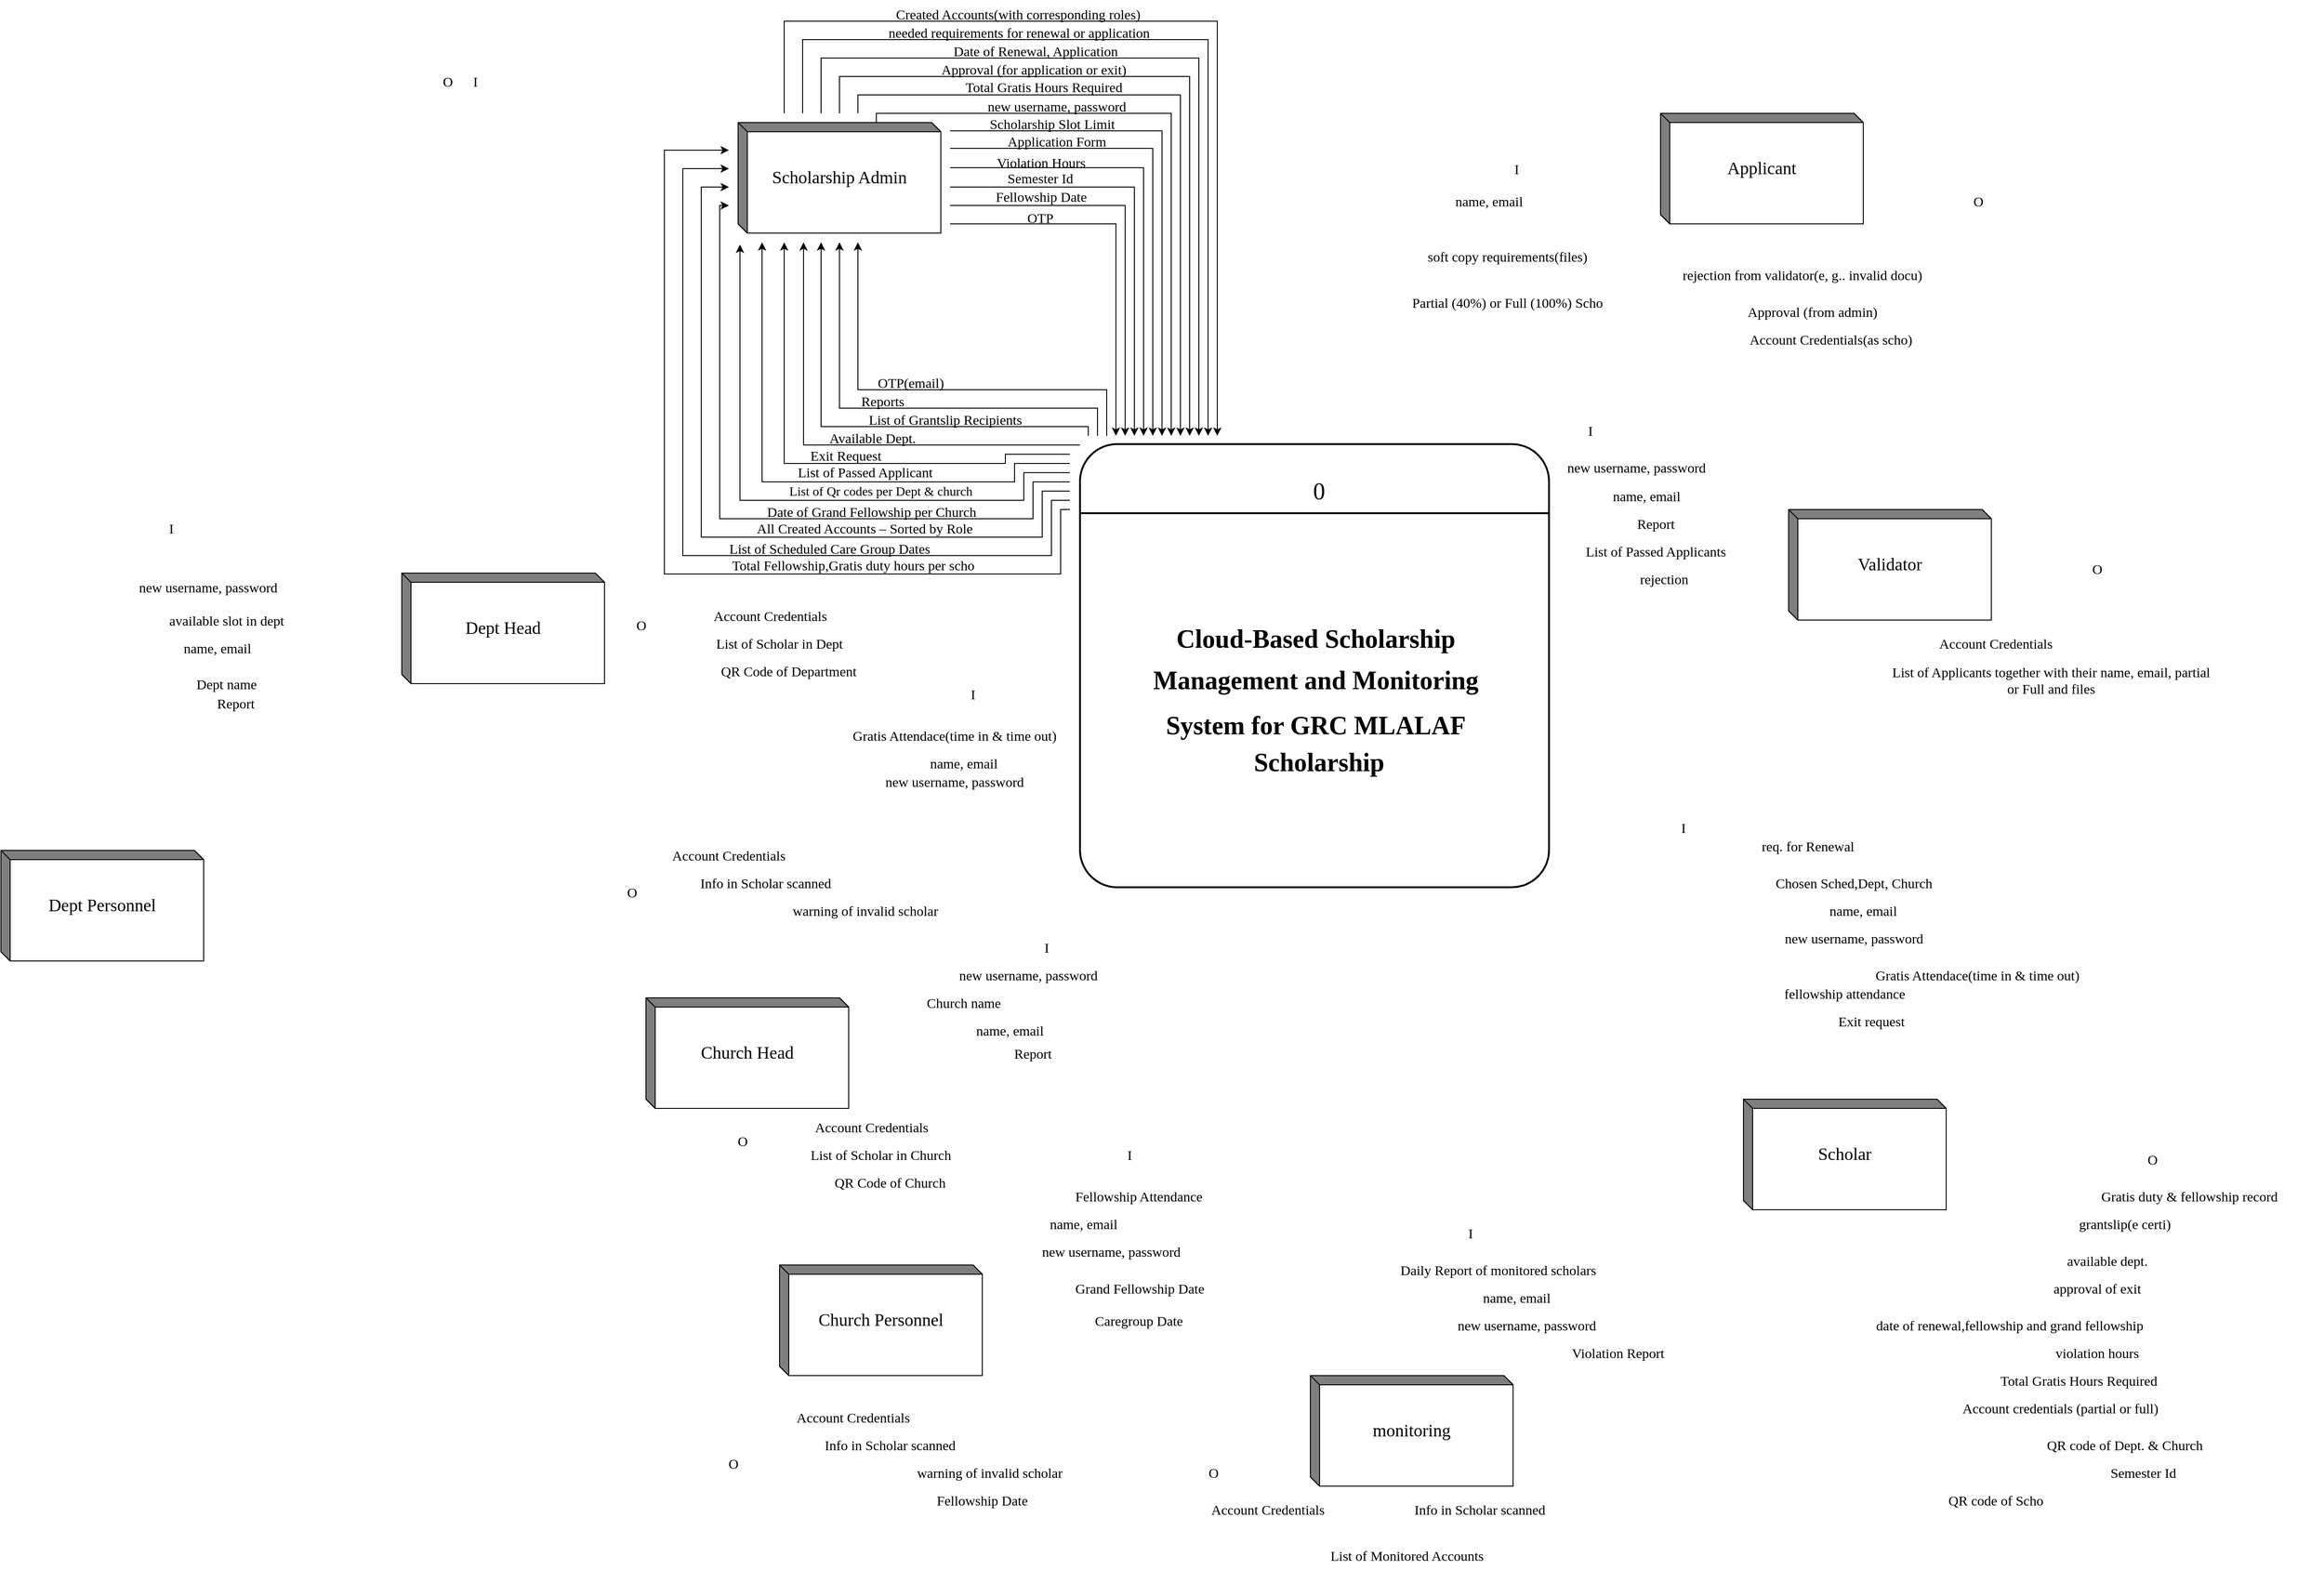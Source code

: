 <mxfile version="27.0.3">
  <diagram name="Page-1" id="xXsOjZ-kMZfIS7d9MTo8">
    <mxGraphModel dx="3477" dy="3015" grid="1" gridSize="10" guides="1" tooltips="1" connect="1" arrows="1" fold="1" page="1" pageScale="1" pageWidth="1100" pageHeight="1700" math="0" shadow="0">
      <root>
        <mxCell id="0" />
        <mxCell id="1" parent="0" />
        <mxCell id="UhX584XFw8gSICuTclrN-4" value="" style="rounded=1;whiteSpace=wrap;html=1;absoluteArcSize=1;arcSize=81;strokeWidth=2;fontFamily=Lucida Console;fontSize=15;" parent="1" vertex="1">
          <mxGeometry x="321" y="469" width="509" height="481" as="geometry" />
        </mxCell>
        <mxCell id="UhX584XFw8gSICuTclrN-5" value="" style="line;strokeWidth=2;rotatable=0;dashed=0;labelPosition=right;align=left;verticalAlign=middle;spacingTop=0;spacingLeft=6;points=[];portConstraint=eastwest;fontFamily=Lucida Console;fontSize=15;" parent="1" vertex="1">
          <mxGeometry x="321" y="539" width="509" height="10" as="geometry" />
        </mxCell>
        <mxCell id="UhX584XFw8gSICuTclrN-6" value="&lt;font style=&quot;font-size: 26px;&quot;&gt;0&lt;/font&gt;" style="text;html=1;align=center;verticalAlign=middle;resizable=0;points=[];autosize=1;strokeColor=none;fillColor=none;fontFamily=Lucida Console;fontSize=15;" parent="1" vertex="1">
          <mxGeometry x="560" y="500" width="40" height="40" as="geometry" />
        </mxCell>
        <mxCell id="UhX584XFw8gSICuTclrN-7" value="&lt;p align=&quot;center&quot; class=&quot;MsoNormal&quot;&gt;&lt;b&gt;&lt;span style=&quot;line-height: 107%;&quot;&gt;&lt;font style=&quot;font-size: 28px;&quot; face=&quot;Lucida Console&quot;&gt;Cloud-Based Scholarship&amp;nbsp;&lt;/font&gt;&lt;/span&gt;&lt;/b&gt;&lt;/p&gt;&lt;p align=&quot;center&quot; class=&quot;MsoNormal&quot;&gt;&lt;font style=&quot;font-size: 28px;&quot;&gt;&lt;b&gt;&lt;span style=&quot;line-height: 107%;&quot;&gt;&lt;font style=&quot;&quot; face=&quot;Lucida Console&quot;&gt;Management and&amp;nbsp;&lt;/font&gt;&lt;/span&gt;&lt;/b&gt;&lt;b style=&quot;background-color: transparent; color: light-dark(rgb(0, 0, 0), rgb(255, 255, 255));&quot;&gt;&lt;span style=&quot;line-height: 107%;&quot;&gt;&lt;font style=&quot;&quot; face=&quot;Lucida Console&quot;&gt;Monitoring&amp;nbsp;&lt;/font&gt;&lt;/span&gt;&lt;/b&gt;&lt;/font&gt;&lt;/p&gt;&lt;p align=&quot;center&quot; class=&quot;MsoNormal&quot;&gt;&lt;font style=&quot;font-size: 28px;&quot;&gt;&lt;font style=&quot;&quot;&gt;&lt;b style=&quot;background-color: transparent; color: light-dark(rgb(0, 0, 0), rgb(255, 255, 255));&quot;&gt;&lt;span style=&quot;line-height: 107%;&quot;&gt;&lt;font style=&quot;&quot; face=&quot;Lucida Console&quot;&gt;System&amp;nbsp;&lt;/font&gt;&lt;/span&gt;&lt;/b&gt;&lt;/font&gt;&lt;b style=&quot;background-color: transparent; color: light-dark(rgb(0, 0, 0), rgb(255, 255, 255));&quot;&gt;&lt;span style=&quot;line-height: 107%;&quot;&gt;&lt;font style=&quot;&quot; face=&quot;Lucida Console&quot;&gt;for GRC MLALAF&amp;nbsp;&lt;/font&gt;&lt;/span&gt;&lt;/b&gt;&lt;/font&gt;&lt;/p&gt;&lt;p align=&quot;center&quot; class=&quot;MsoNormal&quot;&gt;&lt;b style=&quot;background-color: transparent; color: light-dark(rgb(0, 0, 0), rgb(255, 255, 255));&quot;&gt;&lt;span style=&quot;line-height: 107%;&quot;&gt;&lt;font style=&quot;font-size: 28px;&quot; face=&quot;Lucida Console&quot;&gt;Scholarship&lt;/font&gt;&lt;/span&gt;&lt;/b&gt;&lt;/p&gt;" style="text;html=1;align=center;verticalAlign=middle;resizable=0;points=[];autosize=1;strokeColor=none;fillColor=none;fontFamily=Lucida Console;fontSize=15;fontStyle=1" parent="1" vertex="1">
          <mxGeometry x="340" y="650" width="480" height="200" as="geometry" />
        </mxCell>
        <mxCell id="UhX584XFw8gSICuTclrN-8" value="&lt;font style=&quot;font-size: 19px;&quot;&gt;Scholar&lt;/font&gt;" style="html=1;dashed=0;whiteSpace=wrap;shape=mxgraph.dfd.externalEntity;fontFamily=Lucida Console;fontSize=15;" parent="1" vertex="1">
          <mxGeometry x="1041" y="1180" width="220" height="120" as="geometry" />
        </mxCell>
        <mxCell id="UhX584XFw8gSICuTclrN-10" value="req. for Renewal" style="text;html=1;align=center;verticalAlign=middle;whiteSpace=wrap;rounded=0;fontFamily=Lucida Console;fontSize=15;" parent="1" vertex="1">
          <mxGeometry x="1031" y="890" width="160" height="30" as="geometry" />
        </mxCell>
        <mxCell id="UhX584XFw8gSICuTclrN-11" value="Chosen Sched,Dept, Church" style="text;html=1;align=center;verticalAlign=middle;whiteSpace=wrap;rounded=0;fontFamily=Lucida Console;fontSize=15;" parent="1" vertex="1">
          <mxGeometry x="1041" y="930" width="240" height="30" as="geometry" />
        </mxCell>
        <mxCell id="UhX584XFw8gSICuTclrN-12" value="name, email" style="text;html=1;align=center;verticalAlign=middle;whiteSpace=wrap;rounded=0;fontFamily=Lucida Console;fontSize=15;" parent="1" vertex="1">
          <mxGeometry x="1051" y="960" width="240" height="30" as="geometry" />
        </mxCell>
        <mxCell id="UhX584XFw8gSICuTclrN-13" value="new username, password" style="text;html=1;align=center;verticalAlign=middle;whiteSpace=wrap;rounded=0;fontFamily=Lucida Console;fontSize=15;" parent="1" vertex="1">
          <mxGeometry x="1041" y="990" width="240" height="30" as="geometry" />
        </mxCell>
        <mxCell id="UhX584XFw8gSICuTclrN-15" value="fellowship attendance" style="text;html=1;align=center;verticalAlign=middle;whiteSpace=wrap;rounded=0;fontFamily=Lucida Console;fontSize=15;" parent="1" vertex="1">
          <mxGeometry x="1031" y="1050" width="240" height="30" as="geometry" />
        </mxCell>
        <mxCell id="UhX584XFw8gSICuTclrN-16" value="Gratis duty &amp;amp; fellowship record" style="text;html=1;align=center;verticalAlign=middle;whiteSpace=wrap;rounded=0;fontFamily=Lucida Console;fontSize=15;" parent="1" vertex="1">
          <mxGeometry x="1380" y="1270" width="290" height="30" as="geometry" />
        </mxCell>
        <mxCell id="UhX584XFw8gSICuTclrN-17" value="grantslip(e certi)" style="text;html=1;align=center;verticalAlign=middle;whiteSpace=wrap;rounded=0;fontFamily=Lucida Console;fontSize=15;" parent="1" vertex="1">
          <mxGeometry x="1310" y="1300" width="290" height="30" as="geometry" />
        </mxCell>
        <mxCell id="UhX584XFw8gSICuTclrN-18" value="available dept." style="text;html=1;align=center;verticalAlign=middle;whiteSpace=wrap;rounded=0;fontFamily=Lucida Console;fontSize=15;" parent="1" vertex="1">
          <mxGeometry x="1291" y="1340" width="290" height="30" as="geometry" />
        </mxCell>
        <mxCell id="UhX584XFw8gSICuTclrN-19" value="approval of exit" style="text;html=1;align=center;verticalAlign=middle;whiteSpace=wrap;rounded=0;fontFamily=Lucida Console;fontSize=15;" parent="1" vertex="1">
          <mxGeometry x="1280" y="1370" width="290" height="30" as="geometry" />
        </mxCell>
        <mxCell id="UhX584XFw8gSICuTclrN-20" value="date of renewal,fellowship and grand fellowship" style="text;html=1;align=center;verticalAlign=middle;whiteSpace=wrap;rounded=0;fontFamily=Lucida Console;fontSize=15;" parent="1" vertex="1">
          <mxGeometry x="1110" y="1410" width="440" height="30" as="geometry" />
        </mxCell>
        <mxCell id="UhX584XFw8gSICuTclrN-21" value="violation hours" style="text;html=1;align=center;verticalAlign=middle;whiteSpace=wrap;rounded=0;fontFamily=Lucida Console;fontSize=15;" parent="1" vertex="1">
          <mxGeometry x="1280" y="1440" width="290" height="30" as="geometry" />
        </mxCell>
        <mxCell id="UhX584XFw8gSICuTclrN-22" value="Total Gratis Hours Required" style="text;html=1;align=center;verticalAlign=middle;whiteSpace=wrap;rounded=0;fontFamily=Lucida Console;fontSize=15;" parent="1" vertex="1">
          <mxGeometry x="1260" y="1470" width="290" height="30" as="geometry" />
        </mxCell>
        <mxCell id="UhX584XFw8gSICuTclrN-23" value="Account credentials (partial or full)" style="text;html=1;align=center;verticalAlign=middle;whiteSpace=wrap;rounded=0;fontFamily=Lucida Console;fontSize=15;" parent="1" vertex="1">
          <mxGeometry x="1210" y="1500" width="350" height="30" as="geometry" />
        </mxCell>
        <mxCell id="UhX584XFw8gSICuTclrN-24" value="QR code of Dept. &amp;amp; Church" style="text;html=1;align=center;verticalAlign=middle;whiteSpace=wrap;rounded=0;fontFamily=Lucida Console;fontSize=15;" parent="1" vertex="1">
          <mxGeometry x="1280" y="1540" width="350" height="30" as="geometry" />
        </mxCell>
        <mxCell id="UhX584XFw8gSICuTclrN-25" value="Semester Id" style="text;html=1;align=center;verticalAlign=middle;whiteSpace=wrap;rounded=0;fontFamily=Lucida Console;fontSize=15;" parent="1" vertex="1">
          <mxGeometry x="1300" y="1570" width="350" height="30" as="geometry" />
        </mxCell>
        <mxCell id="u3y3h4aaGRYCksMbSNTa-130" style="edgeStyle=orthogonalEdgeStyle;rounded=0;orthogonalLoop=1;jettySize=auto;html=1;" edge="1" parent="1">
          <mxGeometry relative="1" as="geometry">
            <mxPoint x="360" y="460" as="targetPoint" />
            <mxPoint x="180" y="230" as="sourcePoint" />
            <Array as="points">
              <mxPoint x="360" y="230" />
            </Array>
          </mxGeometry>
        </mxCell>
        <mxCell id="u3y3h4aaGRYCksMbSNTa-136" style="edgeStyle=orthogonalEdgeStyle;rounded=0;orthogonalLoop=1;jettySize=auto;html=1;exitX=0.636;exitY=0;exitDx=0;exitDy=0;exitPerimeter=0;" edge="1" parent="1" source="UhX584XFw8gSICuTclrN-26">
          <mxGeometry relative="1" as="geometry">
            <mxPoint x="420" y="460" as="targetPoint" />
            <mxPoint x="90" y="110" as="sourcePoint" />
            <Array as="points">
              <mxPoint x="100" y="120" />
              <mxPoint x="100" y="110" />
              <mxPoint x="420" y="110" />
            </Array>
          </mxGeometry>
        </mxCell>
        <mxCell id="UhX584XFw8gSICuTclrN-26" value="&lt;font style=&quot;font-size: 19px;&quot;&gt;Scholarship Admin&lt;/font&gt;" style="html=1;dashed=0;whiteSpace=wrap;shape=mxgraph.dfd.externalEntity;fontFamily=Lucida Console;fontSize=15;" parent="1" vertex="1">
          <mxGeometry x="-50" y="120" width="220" height="120" as="geometry" />
        </mxCell>
        <mxCell id="u3y3h4aaGRYCksMbSNTa-1" value="Semester Id" style="text;html=1;align=center;verticalAlign=middle;whiteSpace=wrap;rounded=0;fontFamily=Lucida Console;fontSize=15;" vertex="1" parent="1">
          <mxGeometry x="158" y="165" width="240" height="30" as="geometry" />
        </mxCell>
        <mxCell id="u3y3h4aaGRYCksMbSNTa-2" value="&lt;font style=&quot;font-size: 19px;&quot;&gt;Applicant&lt;/font&gt;" style="html=1;dashed=0;whiteSpace=wrap;shape=mxgraph.dfd.externalEntity;fontFamily=Lucida Console;fontSize=15;" vertex="1" parent="1">
          <mxGeometry x="951" y="110" width="220" height="120" as="geometry" />
        </mxCell>
        <mxCell id="u3y3h4aaGRYCksMbSNTa-3" value="&lt;font style=&quot;font-size: 19px;&quot;&gt;Validator&lt;/font&gt;" style="html=1;dashed=0;whiteSpace=wrap;shape=mxgraph.dfd.externalEntity;fontFamily=Lucida Console;fontSize=15;" vertex="1" parent="1">
          <mxGeometry x="1090" y="540" width="220" height="120" as="geometry" />
        </mxCell>
        <mxCell id="u3y3h4aaGRYCksMbSNTa-4" value="&lt;font style=&quot;font-size: 19px;&quot;&gt;Dept Personnel&lt;/font&gt;" style="html=1;dashed=0;whiteSpace=wrap;shape=mxgraph.dfd.externalEntity;fontFamily=Lucida Console;fontSize=15;" vertex="1" parent="1">
          <mxGeometry x="-850" y="910" width="220" height="120" as="geometry" />
        </mxCell>
        <mxCell id="u3y3h4aaGRYCksMbSNTa-5" value="&lt;font style=&quot;font-size: 19px;&quot;&gt;Church Personnel&lt;/font&gt;" style="html=1;dashed=0;whiteSpace=wrap;shape=mxgraph.dfd.externalEntity;fontFamily=Lucida Console;fontSize=15;" vertex="1" parent="1">
          <mxGeometry x="-5" y="1360" width="220" height="120" as="geometry" />
        </mxCell>
        <mxCell id="u3y3h4aaGRYCksMbSNTa-6" value="&lt;font style=&quot;font-size: 19px;&quot;&gt;Dept Head&lt;/font&gt;" style="html=1;dashed=0;whiteSpace=wrap;shape=mxgraph.dfd.externalEntity;fontFamily=Lucida Console;fontSize=15;" vertex="1" parent="1">
          <mxGeometry x="-415" y="609" width="220" height="120" as="geometry" />
        </mxCell>
        <mxCell id="u3y3h4aaGRYCksMbSNTa-7" value="&lt;font style=&quot;font-size: 19px;&quot;&gt;Church Head&lt;/font&gt;" style="html=1;dashed=0;whiteSpace=wrap;shape=mxgraph.dfd.externalEntity;fontFamily=Lucida Console;fontSize=15;" vertex="1" parent="1">
          <mxGeometry x="-150" y="1070" width="220" height="120" as="geometry" />
        </mxCell>
        <mxCell id="u3y3h4aaGRYCksMbSNTa-8" value="&lt;font style=&quot;font-size: 19px;&quot;&gt;monitoring&lt;/font&gt;" style="html=1;dashed=0;whiteSpace=wrap;shape=mxgraph.dfd.externalEntity;fontFamily=Lucida Console;fontSize=15;" vertex="1" parent="1">
          <mxGeometry x="571" y="1480" width="220" height="120" as="geometry" />
        </mxCell>
        <mxCell id="u3y3h4aaGRYCksMbSNTa-10" value="available slot in dept" style="text;html=1;align=center;verticalAlign=middle;whiteSpace=wrap;rounded=0;fontFamily=Lucida Console;fontSize=15;" vertex="1" parent="1">
          <mxGeometry x="-750" y="645" width="290" height="30" as="geometry" />
        </mxCell>
        <mxCell id="u3y3h4aaGRYCksMbSNTa-11" value="Account Credentials" style="text;html=1;align=center;verticalAlign=middle;whiteSpace=wrap;rounded=0;fontFamily=Lucida Console;fontSize=15;" vertex="1" parent="1">
          <mxGeometry x="-160" y="640" width="290" height="30" as="geometry" />
        </mxCell>
        <mxCell id="u3y3h4aaGRYCksMbSNTa-15" value="name, email" style="text;html=1;align=center;verticalAlign=middle;whiteSpace=wrap;rounded=0;fontFamily=Lucida Console;fontSize=15;" vertex="1" parent="1">
          <mxGeometry x="-760" y="675" width="290" height="30" as="geometry" />
        </mxCell>
        <mxCell id="u3y3h4aaGRYCksMbSNTa-16" value="new username, password" style="text;html=1;align=center;verticalAlign=middle;whiteSpace=wrap;rounded=0;fontFamily=Lucida Console;fontSize=15;" vertex="1" parent="1">
          <mxGeometry x="-770" y="609" width="290" height="30" as="geometry" />
        </mxCell>
        <mxCell id="u3y3h4aaGRYCksMbSNTa-19" value="Dept name" style="text;html=1;align=center;verticalAlign=middle;whiteSpace=wrap;rounded=0;fontFamily=Lucida Console;fontSize=15;" vertex="1" parent="1">
          <mxGeometry x="-750" y="714" width="290" height="30" as="geometry" />
        </mxCell>
        <mxCell id="u3y3h4aaGRYCksMbSNTa-21" value="List of Scholar in Dept" style="text;html=1;align=center;verticalAlign=middle;whiteSpace=wrap;rounded=0;fontFamily=Lucida Console;fontSize=15;" vertex="1" parent="1">
          <mxGeometry x="-150" y="670" width="290" height="30" as="geometry" />
        </mxCell>
        <mxCell id="u3y3h4aaGRYCksMbSNTa-22" value="Account Credentials" style="text;html=1;align=center;verticalAlign=middle;whiteSpace=wrap;rounded=0;fontFamily=Lucida Console;fontSize=15;" vertex="1" parent="1">
          <mxGeometry x="-70" y="1510" width="290" height="30" as="geometry" />
        </mxCell>
        <mxCell id="u3y3h4aaGRYCksMbSNTa-23" value="Info in Scholar scanned" style="text;html=1;align=center;verticalAlign=middle;whiteSpace=wrap;rounded=0;fontFamily=Lucida Console;fontSize=15;" vertex="1" parent="1">
          <mxGeometry x="-30" y="1540" width="290" height="30" as="geometry" />
        </mxCell>
        <mxCell id="u3y3h4aaGRYCksMbSNTa-24" value="QR Code of Department" style="text;html=1;align=center;verticalAlign=middle;whiteSpace=wrap;rounded=0;fontFamily=Lucida Console;fontSize=15;" vertex="1" parent="1">
          <mxGeometry x="-140" y="700" width="290" height="30" as="geometry" />
        </mxCell>
        <mxCell id="u3y3h4aaGRYCksMbSNTa-25" value="Gratis Attendace(time in &amp;amp; time out)" style="text;html=1;align=center;verticalAlign=middle;whiteSpace=wrap;rounded=0;fontFamily=Lucida Console;fontSize=15;" vertex="1" parent="1">
          <mxGeometry x="60" y="770" width="250" height="30" as="geometry" />
        </mxCell>
        <mxCell id="u3y3h4aaGRYCksMbSNTa-26" value="warning of invalid scholar&amp;nbsp;" style="text;html=1;align=center;verticalAlign=middle;whiteSpace=wrap;rounded=0;fontFamily=Lucida Console;fontSize=15;" vertex="1" parent="1">
          <mxGeometry x="100" y="1570" width="250" height="30" as="geometry" />
        </mxCell>
        <mxCell id="u3y3h4aaGRYCksMbSNTa-27" value="name, email" style="text;html=1;align=center;verticalAlign=middle;whiteSpace=wrap;rounded=0;fontFamily=Lucida Console;fontSize=15;" vertex="1" parent="1">
          <mxGeometry x="50" y="800" width="290" height="30" as="geometry" />
        </mxCell>
        <mxCell id="u3y3h4aaGRYCksMbSNTa-28" value="new username, password" style="text;html=1;align=center;verticalAlign=middle;whiteSpace=wrap;rounded=0;fontFamily=Lucida Console;fontSize=15;" vertex="1" parent="1">
          <mxGeometry x="40" y="820" width="290" height="30" as="geometry" />
        </mxCell>
        <mxCell id="u3y3h4aaGRYCksMbSNTa-29" value="Account Credentials" style="text;html=1;align=center;verticalAlign=middle;whiteSpace=wrap;rounded=0;fontFamily=Lucida Console;fontSize=15;" vertex="1" parent="1">
          <mxGeometry x="-50" y="1195" width="290" height="30" as="geometry" />
        </mxCell>
        <mxCell id="u3y3h4aaGRYCksMbSNTa-30" value="List of Scholar in Church" style="text;html=1;align=center;verticalAlign=middle;whiteSpace=wrap;rounded=0;fontFamily=Lucida Console;fontSize=15;" vertex="1" parent="1">
          <mxGeometry x="-40" y="1225" width="290" height="30" as="geometry" />
        </mxCell>
        <mxCell id="u3y3h4aaGRYCksMbSNTa-31" value="QR Code of Church" style="text;html=1;align=center;verticalAlign=middle;whiteSpace=wrap;rounded=0;fontFamily=Lucida Console;fontSize=15;" vertex="1" parent="1">
          <mxGeometry x="-30" y="1255" width="290" height="30" as="geometry" />
        </mxCell>
        <mxCell id="u3y3h4aaGRYCksMbSNTa-32" value="Church name" style="text;html=1;align=center;verticalAlign=middle;whiteSpace=wrap;rounded=0;fontFamily=Lucida Console;fontSize=15;" vertex="1" parent="1">
          <mxGeometry x="50" y="1060" width="290" height="30" as="geometry" />
        </mxCell>
        <mxCell id="u3y3h4aaGRYCksMbSNTa-33" value="name, email" style="text;html=1;align=center;verticalAlign=middle;whiteSpace=wrap;rounded=0;fontFamily=Lucida Console;fontSize=15;" vertex="1" parent="1">
          <mxGeometry x="100" y="1090" width="290" height="30" as="geometry" />
        </mxCell>
        <mxCell id="u3y3h4aaGRYCksMbSNTa-34" value="OTP" style="text;html=1;align=center;verticalAlign=middle;whiteSpace=wrap;rounded=0;fontFamily=Lucida Console;fontSize=15;" vertex="1" parent="1">
          <mxGeometry x="248" y="208" width="60" height="30" as="geometry" />
        </mxCell>
        <mxCell id="u3y3h4aaGRYCksMbSNTa-35" value="OTP(email)" style="text;html=1;align=center;verticalAlign=middle;whiteSpace=wrap;rounded=0;fontFamily=Lucida Console;fontSize=15;" vertex="1" parent="1">
          <mxGeometry x="85" y="387" width="105" height="30" as="geometry" />
        </mxCell>
        <mxCell id="u3y3h4aaGRYCksMbSNTa-36" value="new username, password" style="text;html=1;align=center;verticalAlign=middle;whiteSpace=wrap;rounded=0;fontFamily=Lucida Console;fontSize=15;" vertex="1" parent="1">
          <mxGeometry x="151" y="87" width="290" height="30" as="geometry" />
        </mxCell>
        <mxCell id="u3y3h4aaGRYCksMbSNTa-37" value="new username, password" style="text;html=1;align=center;verticalAlign=middle;whiteSpace=wrap;rounded=0;fontFamily=Lucida Console;fontSize=15;" vertex="1" parent="1">
          <mxGeometry x="120" y="1030" width="290" height="30" as="geometry" />
        </mxCell>
        <mxCell id="u3y3h4aaGRYCksMbSNTa-38" value="Account Credentials" style="text;html=1;align=center;verticalAlign=middle;whiteSpace=wrap;rounded=0;fontFamily=Lucida Console;fontSize=15;" vertex="1" parent="1">
          <mxGeometry x="-205" y="900" width="290" height="30" as="geometry" />
        </mxCell>
        <mxCell id="u3y3h4aaGRYCksMbSNTa-39" value="Info in Scholar scanned" style="text;html=1;align=center;verticalAlign=middle;whiteSpace=wrap;rounded=0;fontFamily=Lucida Console;fontSize=15;" vertex="1" parent="1">
          <mxGeometry x="-165" y="930" width="290" height="30" as="geometry" />
        </mxCell>
        <mxCell id="u3y3h4aaGRYCksMbSNTa-40" value="warning of invalid scholar&amp;nbsp;" style="text;html=1;align=center;verticalAlign=middle;whiteSpace=wrap;rounded=0;fontFamily=Lucida Console;fontSize=15;" vertex="1" parent="1">
          <mxGeometry x="-35" y="960" width="250" height="30" as="geometry" />
        </mxCell>
        <mxCell id="u3y3h4aaGRYCksMbSNTa-41" value="Fellowship Attendance" style="text;html=1;align=center;verticalAlign=middle;whiteSpace=wrap;rounded=0;fontFamily=Lucida Console;fontSize=15;" vertex="1" parent="1">
          <mxGeometry x="260" y="1270" width="250" height="30" as="geometry" />
        </mxCell>
        <mxCell id="u3y3h4aaGRYCksMbSNTa-42" value="name, email" style="text;html=1;align=center;verticalAlign=middle;whiteSpace=wrap;rounded=0;fontFamily=Lucida Console;fontSize=15;" vertex="1" parent="1">
          <mxGeometry x="180" y="1300" width="290" height="30" as="geometry" />
        </mxCell>
        <mxCell id="u3y3h4aaGRYCksMbSNTa-43" value="new username, password" style="text;html=1;align=center;verticalAlign=middle;whiteSpace=wrap;rounded=0;fontFamily=Lucida Console;fontSize=15;" vertex="1" parent="1">
          <mxGeometry x="210" y="1330" width="290" height="30" as="geometry" />
        </mxCell>
        <mxCell id="u3y3h4aaGRYCksMbSNTa-46" value="List of Passed Applicant" style="text;html=1;align=center;verticalAlign=middle;whiteSpace=wrap;rounded=0;fontFamily=Lucida Console;fontSize=15;" vertex="1" parent="1">
          <mxGeometry x="-57.5" y="484" width="290" height="30" as="geometry" />
        </mxCell>
        <mxCell id="u3y3h4aaGRYCksMbSNTa-48" value="Reports" style="text;html=1;align=center;verticalAlign=middle;whiteSpace=wrap;rounded=0;fontFamily=Lucida Console;fontSize=15;" vertex="1" parent="1">
          <mxGeometry x="-38" y="407" width="290" height="30" as="geometry" />
        </mxCell>
        <mxCell id="u3y3h4aaGRYCksMbSNTa-50" value="Report" style="text;html=1;align=center;verticalAlign=middle;whiteSpace=wrap;rounded=0;fontFamily=Lucida Console;fontSize=15;" vertex="1" parent="1">
          <mxGeometry x="125" y="1115" width="290" height="30" as="geometry" />
        </mxCell>
        <mxCell id="u3y3h4aaGRYCksMbSNTa-51" value="Report" style="text;html=1;align=center;verticalAlign=middle;whiteSpace=wrap;rounded=0;fontFamily=Lucida Console;fontSize=15;" vertex="1" parent="1">
          <mxGeometry x="-740" y="735" width="290" height="30" as="geometry" />
        </mxCell>
        <mxCell id="u3y3h4aaGRYCksMbSNTa-52" value="new username, password" style="text;html=1;align=center;verticalAlign=middle;whiteSpace=wrap;rounded=0;fontFamily=Lucida Console;fontSize=15;" vertex="1" parent="1">
          <mxGeometry x="661" y="1410" width="290" height="30" as="geometry" />
        </mxCell>
        <mxCell id="u3y3h4aaGRYCksMbSNTa-53" value="name, email" style="text;html=1;align=center;verticalAlign=middle;whiteSpace=wrap;rounded=0;fontFamily=Lucida Console;fontSize=15;" vertex="1" parent="1">
          <mxGeometry x="650" y="1380" width="290" height="30" as="geometry" />
        </mxCell>
        <mxCell id="u3y3h4aaGRYCksMbSNTa-54" value="Daily Report of monitored scholars" style="text;html=1;align=center;verticalAlign=middle;whiteSpace=wrap;rounded=0;fontFamily=Lucida Console;fontSize=15;" vertex="1" parent="1">
          <mxGeometry x="620" y="1350" width="310" height="30" as="geometry" />
        </mxCell>
        <mxCell id="u3y3h4aaGRYCksMbSNTa-55" value="Violation Report" style="text;html=1;align=center;verticalAlign=middle;whiteSpace=wrap;rounded=0;fontFamily=Lucida Console;fontSize=15;" vertex="1" parent="1">
          <mxGeometry x="750" y="1440" width="310" height="30" as="geometry" />
        </mxCell>
        <mxCell id="u3y3h4aaGRYCksMbSNTa-56" value="Account Credentials" style="text;html=1;align=center;verticalAlign=middle;whiteSpace=wrap;rounded=0;fontFamily=Lucida Console;fontSize=15;" vertex="1" parent="1">
          <mxGeometry x="380" y="1610" width="290" height="30" as="geometry" />
        </mxCell>
        <mxCell id="u3y3h4aaGRYCksMbSNTa-57" value="Info in Scholar scanned" style="text;html=1;align=center;verticalAlign=middle;whiteSpace=wrap;rounded=0;fontFamily=Lucida Console;fontSize=15;" vertex="1" parent="1">
          <mxGeometry x="610" y="1610" width="290" height="30" as="geometry" />
        </mxCell>
        <mxCell id="u3y3h4aaGRYCksMbSNTa-58" value="Gratis Attendace(time in &amp;amp; time out)" style="text;html=1;align=center;verticalAlign=middle;whiteSpace=wrap;rounded=0;fontFamily=Lucida Console;fontSize=15;" vertex="1" parent="1">
          <mxGeometry x="1170" y="1030" width="250" height="30" as="geometry" />
        </mxCell>
        <mxCell id="u3y3h4aaGRYCksMbSNTa-59" value="new username, password" style="text;html=1;align=center;verticalAlign=middle;whiteSpace=wrap;rounded=0;fontFamily=Lucida Console;fontSize=15;" vertex="1" parent="1">
          <mxGeometry x="780" y="479" width="290" height="30" as="geometry" />
        </mxCell>
        <mxCell id="u3y3h4aaGRYCksMbSNTa-60" value="name, email" style="text;html=1;align=center;verticalAlign=middle;whiteSpace=wrap;rounded=0;fontFamily=Lucida Console;fontSize=15;" vertex="1" parent="1">
          <mxGeometry x="791" y="510" width="290" height="30" as="geometry" />
        </mxCell>
        <mxCell id="u3y3h4aaGRYCksMbSNTa-61" value="Report" style="text;html=1;align=center;verticalAlign=middle;whiteSpace=wrap;rounded=0;fontFamily=Lucida Console;fontSize=15;" vertex="1" parent="1">
          <mxGeometry x="801" y="540" width="290" height="30" as="geometry" />
        </mxCell>
        <mxCell id="u3y3h4aaGRYCksMbSNTa-62" value="Account Credentials" style="text;html=1;align=center;verticalAlign=middle;whiteSpace=wrap;rounded=0;fontFamily=Lucida Console;fontSize=15;" vertex="1" parent="1">
          <mxGeometry x="1170" y="670" width="290" height="30" as="geometry" />
        </mxCell>
        <mxCell id="u3y3h4aaGRYCksMbSNTa-63" value="List of Applicants together with their name, email, partial or Full and files" style="text;html=1;align=center;verticalAlign=middle;whiteSpace=wrap;rounded=0;fontFamily=Lucida Console;fontSize=15;" vertex="1" parent="1">
          <mxGeometry x="1200" y="710" width="350" height="30" as="geometry" />
        </mxCell>
        <mxCell id="u3y3h4aaGRYCksMbSNTa-64" value="List of Passed Applicants" style="text;html=1;align=center;verticalAlign=middle;whiteSpace=wrap;rounded=0;fontFamily=Lucida Console;fontSize=15;" vertex="1" parent="1">
          <mxGeometry x="801" y="570" width="290" height="30" as="geometry" />
        </mxCell>
        <mxCell id="u3y3h4aaGRYCksMbSNTa-65" value="name, email" style="text;html=1;align=center;verticalAlign=middle;whiteSpace=wrap;rounded=0;fontFamily=Lucida Console;fontSize=15;" vertex="1" parent="1">
          <mxGeometry x="620" y="190" width="290" height="30" as="geometry" />
        </mxCell>
        <mxCell id="u3y3h4aaGRYCksMbSNTa-66" value="soft copy requirements(files)" style="text;html=1;align=center;verticalAlign=middle;whiteSpace=wrap;rounded=0;fontFamily=Lucida Console;fontSize=15;" vertex="1" parent="1">
          <mxGeometry x="640" y="250" width="290" height="30" as="geometry" />
        </mxCell>
        <mxCell id="u3y3h4aaGRYCksMbSNTa-67" value="&lt;span class=&quot;_fadeIn_m1hgl_8&quot;&gt;Partial (&lt;/span&gt;&lt;span class=&quot;_fadeIn_m1hgl_8&quot;&gt;40%) &lt;/span&gt;&lt;span class=&quot;_fadeIn_m1hgl_8&quot;&gt;or &lt;/span&gt;&lt;span class=&quot;_fadeIn_m1hgl_8&quot;&gt;Full (&lt;/span&gt;&lt;span class=&quot;_fadeIn_m1hgl_8&quot;&gt;100%) Scho&lt;/span&gt;" style="text;html=1;align=center;verticalAlign=middle;whiteSpace=wrap;rounded=0;fontFamily=Lucida Console;fontSize=15;" vertex="1" parent="1">
          <mxGeometry x="640" y="300" width="290" height="30" as="geometry" />
        </mxCell>
        <mxCell id="u3y3h4aaGRYCksMbSNTa-69" value="rejection from validator(e, g.. invalid docu)" style="text;html=1;align=center;verticalAlign=middle;whiteSpace=wrap;rounded=0;fontFamily=Lucida Console;fontSize=15;" vertex="1" parent="1">
          <mxGeometry x="960" y="270" width="290" height="30" as="geometry" />
        </mxCell>
        <mxCell id="u3y3h4aaGRYCksMbSNTa-70" value="rejection" style="text;html=1;align=center;verticalAlign=middle;whiteSpace=wrap;rounded=0;fontFamily=Lucida Console;fontSize=15;" vertex="1" parent="1">
          <mxGeometry x="810" y="600" width="290" height="30" as="geometry" />
        </mxCell>
        <mxCell id="u3y3h4aaGRYCksMbSNTa-71" value="Approval (from admin)" style="text;html=1;align=center;verticalAlign=middle;whiteSpace=wrap;rounded=0;fontFamily=Lucida Console;fontSize=15;" vertex="1" parent="1">
          <mxGeometry x="971" y="310" width="290" height="30" as="geometry" />
        </mxCell>
        <mxCell id="u3y3h4aaGRYCksMbSNTa-72" value="Account Credentials(as scho)" style="text;html=1;align=center;verticalAlign=middle;whiteSpace=wrap;rounded=0;fontFamily=Lucida Console;fontSize=15;" vertex="1" parent="1">
          <mxGeometry x="991" y="340" width="290" height="30" as="geometry" />
        </mxCell>
        <mxCell id="u3y3h4aaGRYCksMbSNTa-73" value="Approval (for application or exit)" style="text;html=1;align=center;verticalAlign=middle;whiteSpace=wrap;rounded=0;fontFamily=Lucida Console;fontSize=15;" vertex="1" parent="1">
          <mxGeometry x="106" y="47" width="330" height="30" as="geometry" />
        </mxCell>
        <mxCell id="u3y3h4aaGRYCksMbSNTa-74" value="&lt;span class=&quot;_fadeIn_m1hgl_8&quot;&gt;Scholarship &lt;/span&gt;&lt;span class=&quot;_fadeIn_m1hgl_8&quot;&gt;Slot &lt;/span&gt;&lt;span class=&quot;_fadeIn_m1hgl_8&quot;&gt;Limit&lt;/span&gt;" style="text;html=1;align=center;verticalAlign=middle;whiteSpace=wrap;rounded=0;fontFamily=Lucida Console;fontSize=15;" vertex="1" parent="1">
          <mxGeometry x="146" y="106" width="290" height="30" as="geometry" />
        </mxCell>
        <mxCell id="u3y3h4aaGRYCksMbSNTa-76" value="Total Gratis Hours Required" style="text;html=1;align=center;verticalAlign=middle;whiteSpace=wrap;rounded=0;fontFamily=Lucida Console;fontSize=15;" vertex="1" parent="1">
          <mxGeometry x="157" y="66" width="250" height="30" as="geometry" />
        </mxCell>
        <mxCell id="u3y3h4aaGRYCksMbSNTa-77" value="Fellowship Date" style="text;html=1;align=center;verticalAlign=middle;whiteSpace=wrap;rounded=0;fontFamily=Lucida Console;fontSize=15;" vertex="1" parent="1">
          <mxGeometry x="134" y="185" width="290" height="30" as="geometry" />
        </mxCell>
        <mxCell id="u3y3h4aaGRYCksMbSNTa-78" value="Fellowship Date" style="text;html=1;align=center;verticalAlign=middle;whiteSpace=wrap;rounded=0;fontFamily=Lucida Console;fontSize=15;" vertex="1" parent="1">
          <mxGeometry x="70" y="1600" width="290" height="30" as="geometry" />
        </mxCell>
        <mxCell id="u3y3h4aaGRYCksMbSNTa-79" value="Grand Fellowship Date" style="text;html=1;align=center;verticalAlign=middle;whiteSpace=wrap;rounded=0;fontFamily=Lucida Console;fontSize=15;" vertex="1" parent="1">
          <mxGeometry x="241" y="1370" width="290" height="30" as="geometry" />
        </mxCell>
        <mxCell id="u3y3h4aaGRYCksMbSNTa-80" value="QR code of Scho" style="text;html=1;align=center;verticalAlign=middle;whiteSpace=wrap;rounded=0;fontFamily=Lucida Console;fontSize=15;" vertex="1" parent="1">
          <mxGeometry x="1140" y="1600" width="350" height="30" as="geometry" />
        </mxCell>
        <mxCell id="u3y3h4aaGRYCksMbSNTa-81" value="Total Fellowship,Gratis duty hours per scho" style="text;html=1;align=center;verticalAlign=middle;whiteSpace=wrap;rounded=0;fontFamily=Lucida Console;fontSize=15;" vertex="1" parent="1">
          <mxGeometry x="-125" y="585" width="400" height="30" as="geometry" />
        </mxCell>
        <mxCell id="u3y3h4aaGRYCksMbSNTa-84" value="Violation Hours" style="text;html=1;align=center;verticalAlign=middle;whiteSpace=wrap;rounded=0;fontFamily=Lucida Console;fontSize=15;" vertex="1" parent="1">
          <mxGeometry x="134" y="148" width="290" height="30" as="geometry" />
        </mxCell>
        <mxCell id="u3y3h4aaGRYCksMbSNTa-85" value="Exit request" style="text;html=1;align=center;verticalAlign=middle;whiteSpace=wrap;rounded=0;fontFamily=Lucida Console;fontSize=15;" vertex="1" parent="1">
          <mxGeometry x="1060" y="1080" width="240" height="30" as="geometry" />
        </mxCell>
        <mxCell id="u3y3h4aaGRYCksMbSNTa-86" value="Exit Request" style="text;html=1;align=center;verticalAlign=middle;whiteSpace=wrap;rounded=0;fontFamily=Lucida Console;fontSize=15;" vertex="1" parent="1">
          <mxGeometry x="-78" y="466" width="290" height="30" as="geometry" />
        </mxCell>
        <mxCell id="u3y3h4aaGRYCksMbSNTa-87" value="Caregroup Date" style="text;html=1;align=center;verticalAlign=middle;whiteSpace=wrap;rounded=0;fontFamily=Lucida Console;fontSize=15;" vertex="1" parent="1">
          <mxGeometry x="240" y="1405" width="290" height="30" as="geometry" />
        </mxCell>
        <mxCell id="u3y3h4aaGRYCksMbSNTa-88" value="&lt;span class=&quot;_fadeIn_m1hgl_8&quot;&gt;List &lt;/span&gt;&lt;span class=&quot;_fadeIn_m1hgl_8&quot;&gt;of &lt;/span&gt;&lt;span class=&quot;_fadeIn_m1hgl_8&quot;&gt;Scheduled &lt;/span&gt;&lt;span class=&quot;_fadeIn_m1hgl_8&quot;&gt;Care &lt;/span&gt;&lt;span class=&quot;_fadeIn_m1hgl_8&quot;&gt;Group &lt;/span&gt;&lt;span class=&quot;_fadeIn_m1hgl_8&quot;&gt;Dates&lt;/span&gt;" style="text;html=1;align=center;verticalAlign=middle;whiteSpace=wrap;rounded=0;fontFamily=Lucida Console;fontSize=15;" vertex="1" parent="1">
          <mxGeometry x="-113" y="567" width="325" height="30" as="geometry" />
        </mxCell>
        <mxCell id="u3y3h4aaGRYCksMbSNTa-89" value="Created Accounts(with corresponding roles)" style="text;html=1;align=center;verticalAlign=middle;whiteSpace=wrap;rounded=0;fontFamily=Lucida Console;fontSize=15;" vertex="1" parent="1">
          <mxGeometry x="49" y="-13" width="410" height="30" as="geometry" />
        </mxCell>
        <mxCell id="u3y3h4aaGRYCksMbSNTa-90" value="Application Form" style="text;html=1;align=center;verticalAlign=middle;whiteSpace=wrap;rounded=0;fontFamily=Lucida Console;fontSize=15;" vertex="1" parent="1">
          <mxGeometry x="151" y="125" width="290" height="30" as="geometry" />
        </mxCell>
        <mxCell id="u3y3h4aaGRYCksMbSNTa-91" value="needed requirements for renewal or application" style="text;html=1;align=center;verticalAlign=middle;whiteSpace=wrap;rounded=0;fontFamily=Lucida Console;fontSize=15;" vertex="1" parent="1">
          <mxGeometry x="40" y="7" width="430" height="30" as="geometry" />
        </mxCell>
        <mxCell id="u3y3h4aaGRYCksMbSNTa-92" value="List of Qr codes per Dept &amp;amp; church" style="text;html=1;align=center;verticalAlign=middle;whiteSpace=wrap;rounded=0;fontFamily=Lucida Console;fontSize=14;" vertex="1" parent="1">
          <mxGeometry x="-65" y="507.5" width="340" height="27" as="geometry" />
        </mxCell>
        <mxCell id="u3y3h4aaGRYCksMbSNTa-93" value="&lt;span class=&quot;_fadeIn_m1hgl_8&quot;&gt;All &lt;/span&gt;&lt;span class=&quot;_fadeIn_m1hgl_8&quot;&gt;Created &lt;/span&gt;&lt;span class=&quot;_fadeIn_m1hgl_8&quot;&gt;Accounts – &lt;/span&gt;&lt;span class=&quot;_fadeIn_m1hgl_8&quot;&gt;Sorted &lt;/span&gt;&lt;span class=&quot;_fadeIn_m1hgl_8&quot;&gt;by &lt;/span&gt;&lt;span class=&quot;_fadeIn_m1hgl_8&quot;&gt;Role&lt;/span&gt;" style="text;html=1;align=center;verticalAlign=middle;whiteSpace=wrap;rounded=0;fontFamily=Lucida Console;fontSize=15;" vertex="1" parent="1">
          <mxGeometry x="-85" y="545" width="345" height="30" as="geometry" />
        </mxCell>
        <mxCell id="u3y3h4aaGRYCksMbSNTa-94" value="Available Dept." style="text;html=1;align=center;verticalAlign=middle;whiteSpace=wrap;rounded=0;fontFamily=Lucida Console;fontSize=15;" vertex="1" parent="1">
          <mxGeometry x="-49" y="447" width="290" height="30" as="geometry" />
        </mxCell>
        <mxCell id="u3y3h4aaGRYCksMbSNTa-95" value="Date of Grand Fellowship per Church" style="text;html=1;align=center;verticalAlign=middle;whiteSpace=wrap;rounded=0;fontFamily=Lucida Console;fontSize=15;" vertex="1" parent="1">
          <mxGeometry x="-80" y="527" width="350" height="30" as="geometry" />
        </mxCell>
        <mxCell id="u3y3h4aaGRYCksMbSNTa-96" value="List of Monitored Accounts" style="text;html=1;align=center;verticalAlign=middle;whiteSpace=wrap;rounded=0;fontFamily=Lucida Console;fontSize=15;" vertex="1" parent="1">
          <mxGeometry x="531" y="1660" width="290" height="30" as="geometry" />
        </mxCell>
        <mxCell id="u3y3h4aaGRYCksMbSNTa-97" value="&lt;span class=&quot;_fadeIn_m1hgl_8&quot;&gt;List &lt;/span&gt;&lt;span class=&quot;_fadeIn_m1hgl_8&quot;&gt;of &lt;/span&gt;&lt;span class=&quot;_fadeIn_m1hgl_8&quot;&gt;Grantslip &lt;/span&gt;&lt;span class=&quot;_fadeIn_m1hgl_8&quot;&gt;Recipients&lt;/span&gt;" style="text;html=1;align=center;verticalAlign=middle;whiteSpace=wrap;rounded=0;fontFamily=Lucida Console;fontSize=15;" vertex="1" parent="1">
          <mxGeometry x="30" y="427" width="290" height="30" as="geometry" />
        </mxCell>
        <mxCell id="u3y3h4aaGRYCksMbSNTa-98" value="O" style="text;html=1;align=center;verticalAlign=middle;whiteSpace=wrap;rounded=0;fontFamily=Lucida Console;fontSize=15;" vertex="1" parent="1">
          <mxGeometry x="-390" y="60" width="50" height="30" as="geometry" />
        </mxCell>
        <mxCell id="u3y3h4aaGRYCksMbSNTa-99" value="I" style="text;html=1;align=center;verticalAlign=middle;whiteSpace=wrap;rounded=0;fontFamily=Lucida Console;fontSize=15;" vertex="1" parent="1">
          <mxGeometry x="-360" y="60" width="50" height="30" as="geometry" />
        </mxCell>
        <mxCell id="u3y3h4aaGRYCksMbSNTa-100" value="I" style="text;html=1;align=center;verticalAlign=middle;whiteSpace=wrap;rounded=0;fontFamily=Lucida Console;fontSize=15;" vertex="1" parent="1">
          <mxGeometry x="-690" y="545" width="50" height="30" as="geometry" />
        </mxCell>
        <mxCell id="u3y3h4aaGRYCksMbSNTa-101" value="O" style="text;html=1;align=center;verticalAlign=middle;whiteSpace=wrap;rounded=0;fontFamily=Lucida Console;fontSize=15;" vertex="1" parent="1">
          <mxGeometry x="-180" y="650" width="50" height="30" as="geometry" />
        </mxCell>
        <mxCell id="u3y3h4aaGRYCksMbSNTa-102" value="O" style="text;html=1;align=center;verticalAlign=middle;whiteSpace=wrap;rounded=0;fontFamily=Lucida Console;fontSize=15;" vertex="1" parent="1">
          <mxGeometry x="-190" y="940" width="50" height="30" as="geometry" />
        </mxCell>
        <mxCell id="u3y3h4aaGRYCksMbSNTa-103" value="O" style="text;html=1;align=center;verticalAlign=middle;whiteSpace=wrap;rounded=0;fontFamily=Lucida Console;fontSize=15;" vertex="1" parent="1">
          <mxGeometry x="-70" y="1210" width="50" height="30" as="geometry" />
        </mxCell>
        <mxCell id="u3y3h4aaGRYCksMbSNTa-104" value="I" style="text;html=1;align=center;verticalAlign=middle;whiteSpace=wrap;rounded=0;fontFamily=Lucida Console;fontSize=15;" vertex="1" parent="1">
          <mxGeometry x="180" y="725" width="50" height="30" as="geometry" />
        </mxCell>
        <mxCell id="u3y3h4aaGRYCksMbSNTa-105" value="I" style="text;html=1;align=center;verticalAlign=middle;whiteSpace=wrap;rounded=0;fontFamily=Lucida Console;fontSize=15;" vertex="1" parent="1">
          <mxGeometry x="260" y="1000" width="50" height="30" as="geometry" />
        </mxCell>
        <mxCell id="u3y3h4aaGRYCksMbSNTa-106" value="I" style="text;html=1;align=center;verticalAlign=middle;whiteSpace=wrap;rounded=0;fontFamily=Lucida Console;fontSize=15;" vertex="1" parent="1">
          <mxGeometry x="350" y="1225" width="50" height="30" as="geometry" />
        </mxCell>
        <mxCell id="u3y3h4aaGRYCksMbSNTa-107" value="I" style="text;html=1;align=center;verticalAlign=middle;whiteSpace=wrap;rounded=0;fontFamily=Lucida Console;fontSize=15;" vertex="1" parent="1">
          <mxGeometry x="720" y="1310" width="50" height="30" as="geometry" />
        </mxCell>
        <mxCell id="u3y3h4aaGRYCksMbSNTa-108" value="O" style="text;html=1;align=center;verticalAlign=middle;whiteSpace=wrap;rounded=0;fontFamily=Lucida Console;fontSize=15;" vertex="1" parent="1">
          <mxGeometry x="-80" y="1560" width="50" height="30" as="geometry" />
        </mxCell>
        <mxCell id="u3y3h4aaGRYCksMbSNTa-109" value="O" style="text;html=1;align=center;verticalAlign=middle;whiteSpace=wrap;rounded=0;fontFamily=Lucida Console;fontSize=15;" vertex="1" parent="1">
          <mxGeometry x="441" y="1570" width="50" height="30" as="geometry" />
        </mxCell>
        <mxCell id="u3y3h4aaGRYCksMbSNTa-110" value="O" style="text;html=1;align=center;verticalAlign=middle;whiteSpace=wrap;rounded=0;fontFamily=Lucida Console;fontSize=15;" vertex="1" parent="1">
          <mxGeometry x="1460" y="1230" width="50" height="30" as="geometry" />
        </mxCell>
        <mxCell id="u3y3h4aaGRYCksMbSNTa-111" value="I" style="text;html=1;align=center;verticalAlign=middle;whiteSpace=wrap;rounded=0;fontFamily=Lucida Console;fontSize=15;" vertex="1" parent="1">
          <mxGeometry x="951" y="870" width="50" height="30" as="geometry" />
        </mxCell>
        <mxCell id="u3y3h4aaGRYCksMbSNTa-112" value="I" style="text;html=1;align=center;verticalAlign=middle;whiteSpace=wrap;rounded=0;fontFamily=Lucida Console;fontSize=15;" vertex="1" parent="1">
          <mxGeometry x="850" y="439" width="50" height="30" as="geometry" />
        </mxCell>
        <mxCell id="u3y3h4aaGRYCksMbSNTa-113" value="I" style="text;html=1;align=center;verticalAlign=middle;whiteSpace=wrap;rounded=0;fontFamily=Lucida Console;fontSize=15;" vertex="1" parent="1">
          <mxGeometry x="770" y="155" width="50" height="30" as="geometry" />
        </mxCell>
        <mxCell id="u3y3h4aaGRYCksMbSNTa-114" value="O" style="text;html=1;align=center;verticalAlign=middle;whiteSpace=wrap;rounded=0;fontFamily=Lucida Console;fontSize=15;" vertex="1" parent="1">
          <mxGeometry x="1271" y="190" width="50" height="30" as="geometry" />
        </mxCell>
        <mxCell id="u3y3h4aaGRYCksMbSNTa-115" value="O" style="text;html=1;align=center;verticalAlign=middle;whiteSpace=wrap;rounded=0;fontFamily=Lucida Console;fontSize=15;" vertex="1" parent="1">
          <mxGeometry x="1400" y="589" width="50" height="30" as="geometry" />
        </mxCell>
        <mxCell id="u3y3h4aaGRYCksMbSNTa-117" style="edgeStyle=orthogonalEdgeStyle;rounded=0;orthogonalLoop=1;jettySize=auto;html=1;" edge="1" parent="1">
          <mxGeometry relative="1" as="geometry">
            <mxPoint x="330" y="460" as="sourcePoint" />
            <mxPoint x="40" y="250" as="targetPoint" />
            <Array as="points">
              <mxPoint x="40" y="450" />
            </Array>
          </mxGeometry>
        </mxCell>
        <mxCell id="u3y3h4aaGRYCksMbSNTa-118" style="edgeStyle=orthogonalEdgeStyle;rounded=0;orthogonalLoop=1;jettySize=auto;html=1;entryX=0.923;entryY=1.03;entryDx=0;entryDy=0;entryPerimeter=0;" edge="1" parent="1" source="UhX584XFw8gSICuTclrN-4">
          <mxGeometry relative="1" as="geometry">
            <mxPoint x="320" y="500" as="sourcePoint" />
            <mxPoint x="21" y="250" as="targetPoint" />
            <Array as="points">
              <mxPoint x="21" y="470" />
            </Array>
          </mxGeometry>
        </mxCell>
        <mxCell id="u3y3h4aaGRYCksMbSNTa-119" style="edgeStyle=orthogonalEdgeStyle;rounded=0;orthogonalLoop=1;jettySize=auto;html=1;" edge="1" parent="1">
          <mxGeometry relative="1" as="geometry">
            <mxPoint x="310" y="520" as="sourcePoint" />
            <mxPoint x="-60" y="190" as="targetPoint" />
            <Array as="points">
              <mxPoint x="280" y="520" />
              <mxPoint x="280" y="570" />
              <mxPoint x="-90" y="570" />
              <mxPoint x="-90" y="190" />
            </Array>
          </mxGeometry>
        </mxCell>
        <mxCell id="u3y3h4aaGRYCksMbSNTa-121" style="edgeStyle=orthogonalEdgeStyle;rounded=0;orthogonalLoop=1;jettySize=auto;html=1;" edge="1" parent="1">
          <mxGeometry relative="1" as="geometry">
            <mxPoint x="310" y="530" as="sourcePoint" />
            <mxPoint x="-60" y="170" as="targetPoint" />
            <Array as="points">
              <mxPoint x="290" y="530" />
              <mxPoint x="290" y="590" />
              <mxPoint x="-110" y="590" />
              <mxPoint x="-110" y="170" />
            </Array>
          </mxGeometry>
        </mxCell>
        <mxCell id="u3y3h4aaGRYCksMbSNTa-122" style="edgeStyle=orthogonalEdgeStyle;rounded=0;orthogonalLoop=1;jettySize=auto;html=1;entryX=0.923;entryY=1.03;entryDx=0;entryDy=0;entryPerimeter=0;" edge="1" parent="1">
          <mxGeometry relative="1" as="geometry">
            <mxPoint x="310" y="490" as="sourcePoint" />
            <mxPoint x="-24" y="250" as="targetPoint" />
            <Array as="points">
              <mxPoint x="250" y="490" />
              <mxPoint x="250" y="510" />
              <mxPoint x="-24" y="510" />
            </Array>
          </mxGeometry>
        </mxCell>
        <mxCell id="u3y3h4aaGRYCksMbSNTa-123" style="edgeStyle=orthogonalEdgeStyle;rounded=0;orthogonalLoop=1;jettySize=auto;html=1;" edge="1" parent="1">
          <mxGeometry relative="1" as="geometry">
            <mxPoint x="310" y="540" as="sourcePoint" />
            <mxPoint x="-60" y="150" as="targetPoint" />
            <Array as="points">
              <mxPoint x="300" y="540" />
              <mxPoint x="300" y="610" />
              <mxPoint x="-130" y="610" />
              <mxPoint x="-130" y="150" />
            </Array>
          </mxGeometry>
        </mxCell>
        <mxCell id="u3y3h4aaGRYCksMbSNTa-124" style="edgeStyle=orthogonalEdgeStyle;rounded=0;orthogonalLoop=1;jettySize=auto;html=1;entryX=0.923;entryY=1.03;entryDx=0;entryDy=0;entryPerimeter=0;" edge="1" parent="1">
          <mxGeometry relative="1" as="geometry">
            <mxPoint x="310" y="480" as="sourcePoint" />
            <mxPoint y="250" as="targetPoint" />
            <Array as="points">
              <mxPoint x="240" y="480" />
              <mxPoint x="240" y="490" />
              <mxPoint y="490" />
            </Array>
          </mxGeometry>
        </mxCell>
        <mxCell id="u3y3h4aaGRYCksMbSNTa-125" style="edgeStyle=orthogonalEdgeStyle;rounded=0;orthogonalLoop=1;jettySize=auto;html=1;" edge="1" parent="1">
          <mxGeometry relative="1" as="geometry">
            <mxPoint x="310" y="510" as="sourcePoint" />
            <mxPoint x="-60" y="210" as="targetPoint" />
            <Array as="points">
              <mxPoint x="270" y="510" />
              <mxPoint x="270" y="550" />
              <mxPoint x="-70" y="550" />
              <mxPoint x="-70" y="210" />
            </Array>
          </mxGeometry>
        </mxCell>
        <mxCell id="u3y3h4aaGRYCksMbSNTa-126" style="edgeStyle=orthogonalEdgeStyle;rounded=0;orthogonalLoop=1;jettySize=auto;html=1;" edge="1" parent="1">
          <mxGeometry relative="1" as="geometry">
            <mxPoint x="350" y="460" as="sourcePoint" />
            <mxPoint x="80" y="250" as="targetPoint" />
            <Array as="points">
              <mxPoint x="80" y="410" />
            </Array>
          </mxGeometry>
        </mxCell>
        <mxCell id="u3y3h4aaGRYCksMbSNTa-127" style="edgeStyle=orthogonalEdgeStyle;rounded=0;orthogonalLoop=1;jettySize=auto;html=1;entryX=0.923;entryY=1.03;entryDx=0;entryDy=0;entryPerimeter=0;" edge="1" parent="1">
          <mxGeometry relative="1" as="geometry">
            <mxPoint x="310" y="500" as="sourcePoint" />
            <mxPoint x="-48" y="252.5" as="targetPoint" />
            <Array as="points">
              <mxPoint x="260" y="500" />
              <mxPoint x="260" y="530" />
              <mxPoint x="-48" y="530" />
            </Array>
          </mxGeometry>
        </mxCell>
        <mxCell id="u3y3h4aaGRYCksMbSNTa-128" style="edgeStyle=orthogonalEdgeStyle;rounded=0;orthogonalLoop=1;jettySize=auto;html=1;" edge="1" parent="1">
          <mxGeometry relative="1" as="geometry">
            <mxPoint x="340" y="460" as="sourcePoint" />
            <mxPoint x="60" y="250" as="targetPoint" />
            <Array as="points">
              <mxPoint x="340" y="430" />
              <mxPoint x="60" y="430" />
            </Array>
          </mxGeometry>
        </mxCell>
        <mxCell id="u3y3h4aaGRYCksMbSNTa-131" style="edgeStyle=orthogonalEdgeStyle;rounded=0;orthogonalLoop=1;jettySize=auto;html=1;" edge="1" parent="1">
          <mxGeometry relative="1" as="geometry">
            <mxPoint x="370" y="460" as="targetPoint" />
            <mxPoint x="180" y="210" as="sourcePoint" />
            <Array as="points">
              <mxPoint x="370" y="210" />
            </Array>
          </mxGeometry>
        </mxCell>
        <mxCell id="u3y3h4aaGRYCksMbSNTa-132" style="edgeStyle=orthogonalEdgeStyle;rounded=0;orthogonalLoop=1;jettySize=auto;html=1;" edge="1" parent="1">
          <mxGeometry relative="1" as="geometry">
            <mxPoint x="380" y="460" as="targetPoint" />
            <mxPoint x="180" y="190" as="sourcePoint" />
            <Array as="points">
              <mxPoint x="380" y="190" />
            </Array>
          </mxGeometry>
        </mxCell>
        <mxCell id="u3y3h4aaGRYCksMbSNTa-133" style="edgeStyle=orthogonalEdgeStyle;rounded=0;orthogonalLoop=1;jettySize=auto;html=1;" edge="1" parent="1">
          <mxGeometry relative="1" as="geometry">
            <mxPoint x="390" y="460" as="targetPoint" />
            <mxPoint x="180" y="169" as="sourcePoint" />
            <Array as="points">
              <mxPoint x="390" y="169" />
            </Array>
          </mxGeometry>
        </mxCell>
        <mxCell id="u3y3h4aaGRYCksMbSNTa-134" style="edgeStyle=orthogonalEdgeStyle;rounded=0;orthogonalLoop=1;jettySize=auto;html=1;" edge="1" parent="1">
          <mxGeometry relative="1" as="geometry">
            <mxPoint x="400" y="460" as="targetPoint" />
            <mxPoint x="180" y="148" as="sourcePoint" />
            <Array as="points">
              <mxPoint x="400" y="148" />
            </Array>
          </mxGeometry>
        </mxCell>
        <mxCell id="u3y3h4aaGRYCksMbSNTa-135" style="edgeStyle=orthogonalEdgeStyle;rounded=0;orthogonalLoop=1;jettySize=auto;html=1;" edge="1" parent="1">
          <mxGeometry relative="1" as="geometry">
            <mxPoint x="410" y="460" as="targetPoint" />
            <mxPoint x="180" y="129" as="sourcePoint" />
            <Array as="points">
              <mxPoint x="410" y="129" />
            </Array>
          </mxGeometry>
        </mxCell>
        <mxCell id="u3y3h4aaGRYCksMbSNTa-137" style="edgeStyle=orthogonalEdgeStyle;rounded=0;orthogonalLoop=1;jettySize=auto;html=1;" edge="1" parent="1">
          <mxGeometry relative="1" as="geometry">
            <mxPoint x="430" y="460" as="targetPoint" />
            <mxPoint x="80" y="110" as="sourcePoint" />
            <Array as="points">
              <mxPoint x="80" y="90" />
              <mxPoint x="430" y="90" />
            </Array>
          </mxGeometry>
        </mxCell>
        <mxCell id="u3y3h4aaGRYCksMbSNTa-138" style="edgeStyle=orthogonalEdgeStyle;rounded=0;orthogonalLoop=1;jettySize=auto;html=1;" edge="1" parent="1">
          <mxGeometry relative="1" as="geometry">
            <mxPoint x="440" y="460" as="targetPoint" />
            <mxPoint x="60" y="110" as="sourcePoint" />
            <Array as="points">
              <mxPoint x="60" y="110" />
              <mxPoint x="60" y="70" />
              <mxPoint x="440" y="70" />
            </Array>
          </mxGeometry>
        </mxCell>
        <mxCell id="u3y3h4aaGRYCksMbSNTa-139" style="edgeStyle=orthogonalEdgeStyle;rounded=0;orthogonalLoop=1;jettySize=auto;html=1;" edge="1" parent="1">
          <mxGeometry relative="1" as="geometry">
            <mxPoint x="450" y="460" as="targetPoint" />
            <mxPoint x="40" y="110" as="sourcePoint" />
            <Array as="points">
              <mxPoint x="40" y="50" />
              <mxPoint x="450" y="50" />
            </Array>
          </mxGeometry>
        </mxCell>
        <mxCell id="u3y3h4aaGRYCksMbSNTa-140" style="edgeStyle=orthogonalEdgeStyle;rounded=0;orthogonalLoop=1;jettySize=auto;html=1;" edge="1" parent="1">
          <mxGeometry relative="1" as="geometry">
            <mxPoint x="460" y="460" as="targetPoint" />
            <mxPoint x="20" y="110" as="sourcePoint" />
            <Array as="points">
              <mxPoint x="20" y="30" />
              <mxPoint x="460" y="30" />
            </Array>
          </mxGeometry>
        </mxCell>
        <mxCell id="u3y3h4aaGRYCksMbSNTa-83" value="Date of Renewal, Application" style="text;html=1;align=center;verticalAlign=middle;whiteSpace=wrap;rounded=0;fontFamily=Lucida Console;fontSize=15;" vertex="1" parent="1">
          <mxGeometry x="128" y="27" width="290" height="30" as="geometry" />
        </mxCell>
        <mxCell id="u3y3h4aaGRYCksMbSNTa-143" style="edgeStyle=orthogonalEdgeStyle;rounded=0;orthogonalLoop=1;jettySize=auto;html=1;" edge="1" parent="1">
          <mxGeometry relative="1" as="geometry">
            <mxPoint x="470" y="460" as="targetPoint" />
            <mxPoint y="110" as="sourcePoint" />
            <Array as="points">
              <mxPoint y="10" />
              <mxPoint x="470" y="10" />
            </Array>
          </mxGeometry>
        </mxCell>
      </root>
    </mxGraphModel>
  </diagram>
</mxfile>
